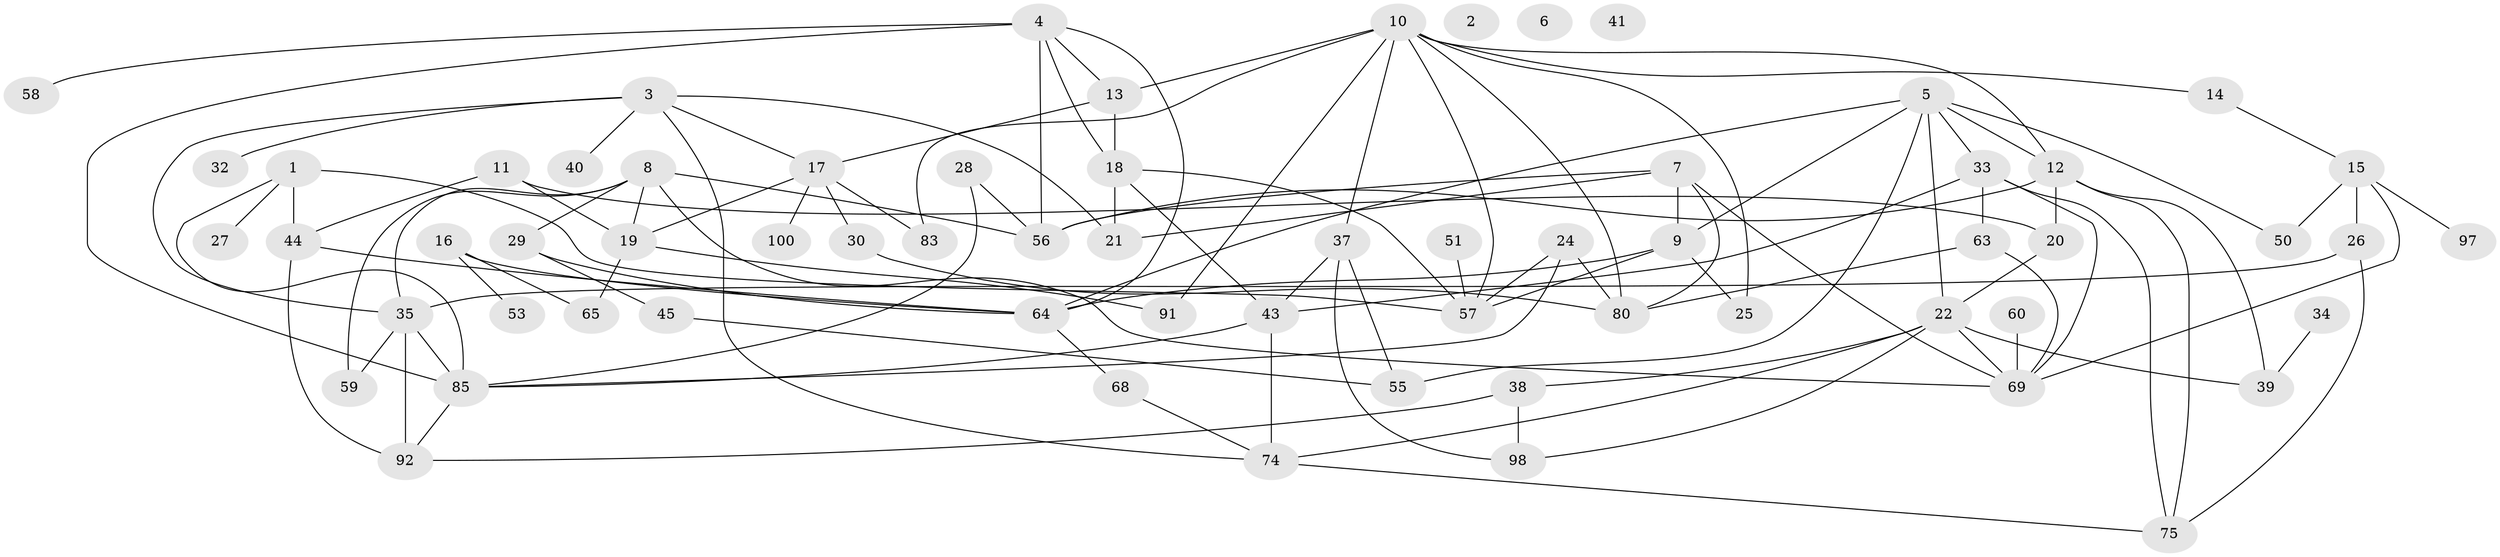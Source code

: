 // original degree distribution, {4: 0.24752475247524752, 1: 0.13861386138613863, 6: 0.0297029702970297, 3: 0.2376237623762376, 0: 0.019801980198019802, 5: 0.0891089108910891, 9: 0.009900990099009901, 2: 0.22772277227722773}
// Generated by graph-tools (version 1.1) at 2025/41/03/06/25 10:41:21]
// undirected, 65 vertices, 114 edges
graph export_dot {
graph [start="1"]
  node [color=gray90,style=filled];
  1;
  2 [super="+46"];
  3 [super="+90"];
  4 [super="+77"];
  5 [super="+49"];
  6;
  7;
  8 [super="+62"];
  9 [super="+42"];
  10 [super="+48"];
  11;
  12 [super="+84"];
  13 [super="+23"];
  14;
  15 [super="+47"];
  16 [super="+81"];
  17 [super="+101"];
  18 [super="+89"];
  19 [super="+79"];
  20 [super="+31"];
  21;
  22 [super="+88"];
  24 [super="+36"];
  25 [super="+61"];
  26;
  27;
  28;
  29 [super="+71"];
  30;
  32;
  33 [super="+52"];
  34 [super="+93"];
  35 [super="+73"];
  37 [super="+87"];
  38 [super="+66"];
  39 [super="+54"];
  40;
  41;
  43 [super="+78"];
  44 [super="+70"];
  45;
  50;
  51;
  53;
  55;
  56 [super="+76"];
  57 [super="+82"];
  58;
  59;
  60;
  63 [super="+86"];
  64 [super="+67"];
  65;
  68;
  69 [super="+72"];
  74;
  75 [super="+94"];
  80 [super="+96"];
  83;
  85 [super="+99"];
  91;
  92 [super="+95"];
  97;
  98;
  100;
  1 -- 27;
  1 -- 44;
  1 -- 85;
  1 -- 57;
  3 -- 40;
  3 -- 74;
  3 -- 32;
  3 -- 21;
  3 -- 35;
  3 -- 17;
  4 -- 18;
  4 -- 58;
  4 -- 64;
  4 -- 85;
  4 -- 56;
  4 -- 13;
  5 -- 50;
  5 -- 55;
  5 -- 12;
  5 -- 33;
  5 -- 64;
  5 -- 9;
  5 -- 22;
  7 -- 9;
  7 -- 21;
  7 -- 56;
  7 -- 69;
  7 -- 80;
  8 -- 29;
  8 -- 35;
  8 -- 19;
  8 -- 69;
  8 -- 56;
  8 -- 59;
  9 -- 64;
  9 -- 57;
  9 -- 25;
  10 -- 12;
  10 -- 13 [weight=2];
  10 -- 14;
  10 -- 37;
  10 -- 83;
  10 -- 91;
  10 -- 80;
  10 -- 57;
  10 -- 25;
  11 -- 19;
  11 -- 20;
  11 -- 44;
  12 -- 56;
  12 -- 75;
  12 -- 20;
  12 -- 39;
  13 -- 17;
  13 -- 18;
  14 -- 15;
  15 -- 26;
  15 -- 50;
  15 -- 97;
  15 -- 69;
  16 -- 64;
  16 -- 65;
  16 -- 53;
  17 -- 30;
  17 -- 83;
  17 -- 100;
  17 -- 19;
  18 -- 21;
  18 -- 57;
  18 -- 43;
  19 -- 65;
  19 -- 91;
  20 -- 22;
  22 -- 69;
  22 -- 74;
  22 -- 98;
  22 -- 38;
  22 -- 39;
  24 -- 80;
  24 -- 57;
  24 -- 85;
  26 -- 35;
  26 -- 75;
  28 -- 56;
  28 -- 85;
  29 -- 45;
  29 -- 64;
  30 -- 80;
  33 -- 63;
  33 -- 75;
  33 -- 69;
  33 -- 43;
  34 -- 39;
  35 -- 59;
  35 -- 85;
  35 -- 92;
  37 -- 43;
  37 -- 98;
  37 -- 55;
  38 -- 98;
  38 -- 92;
  43 -- 85;
  43 -- 74;
  44 -- 64;
  44 -- 92 [weight=2];
  45 -- 55;
  51 -- 57;
  60 -- 69;
  63 -- 69;
  63 -- 80;
  64 -- 68;
  68 -- 74;
  74 -- 75;
  85 -- 92;
}
